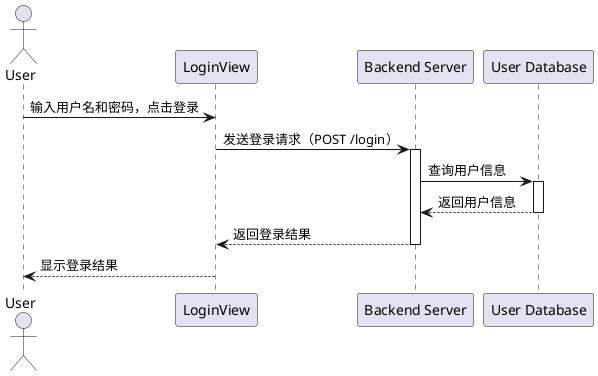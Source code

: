 @startuml
actor User as U
participant "LoginView" as LV
participant "Backend Server" as BS
participant "User Database" as DB

U -> LV: 输入用户名和密码，点击登录
LV -> BS: 发送登录请求（POST /login）
activate BS
BS -> DB: 查询用户信息
activate DB
DB --> BS: 返回用户信息
deactivate DB
BS --> LV: 返回登录结果
deactivate BS
LV --> U: 显示登录结果
@enduml
